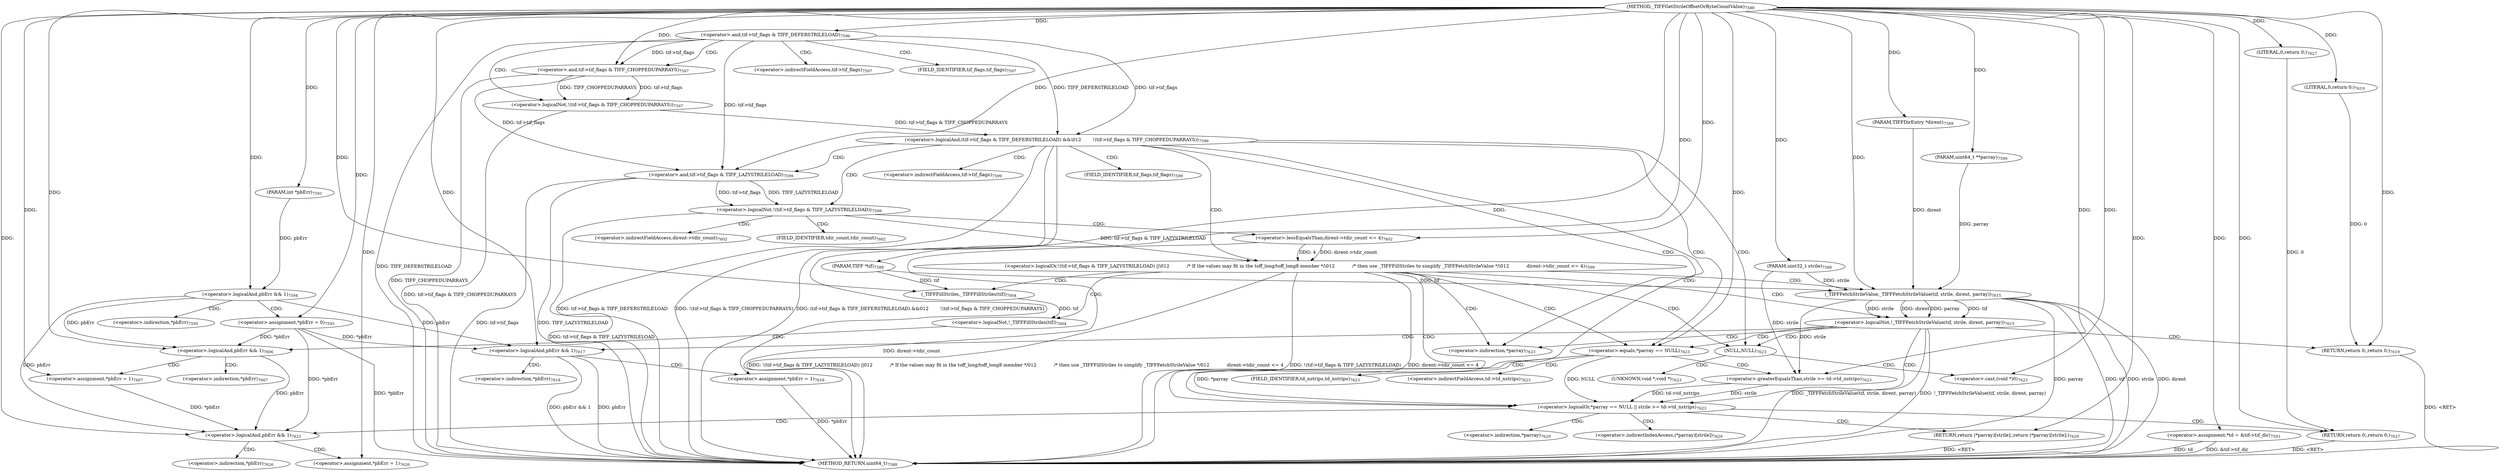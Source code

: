 digraph "_TIFFGetStrileOffsetOrByteCountValue" {  
"98332" [label = <(METHOD,_TIFFGetStrileOffsetOrByteCountValue)<SUB>7588</SUB>> ]
"98450" [label = <(METHOD_RETURN,uint64_t)<SUB>7588</SUB>> ]
"98333" [label = <(PARAM,TIFF *tif)<SUB>7588</SUB>> ]
"98334" [label = <(PARAM,uint32_t strile)<SUB>7588</SUB>> ]
"98335" [label = <(PARAM,TIFFDirEntry *dirent)<SUB>7589</SUB>> ]
"98336" [label = <(PARAM,uint64_t **parray)<SUB>7590</SUB>> ]
"98337" [label = <(PARAM,int *pbErr)<SUB>7591</SUB>> ]
"98340" [label = <(&lt;operator&gt;.assignment,*td = &amp;tif-&gt;tif_dir)<SUB>7593</SUB>> ]
"98445" [label = <(RETURN,return (*parray)[strile];,return (*parray)[strile];)<SUB>7629</SUB>> ]
"98347" [label = <(&lt;operator&gt;.logicalAnd,pbErr &amp;&amp; 1)<SUB>7594</SUB>> ]
"98356" [label = <(&lt;operator&gt;.logicalAnd,(tif-&gt;tif_flags &amp; TIFF_DEFERSTRILELOAD) &amp;&amp;\012        !(tif-&gt;tif_flags &amp; TIFF_CHOPPEDUPARRAYS))<SUB>7596</SUB>> ]
"98419" [label = <(&lt;operator&gt;.logicalOr,*parray == NULL || strile &gt;= td-&gt;td_nstrips)<SUB>7623</SUB>> ]
"98351" [label = <(&lt;operator&gt;.assignment,*pbErr = 0)<SUB>7595</SUB>> ]
"98443" [label = <(RETURN,return 0;,return 0;)<SUB>7627</SUB>> ]
"98357" [label = <(&lt;operator&gt;.and,tif-&gt;tif_flags &amp; TIFF_DEFERSTRILELOAD)<SUB>7596</SUB>> ]
"98362" [label = <(&lt;operator&gt;.logicalNot,!(tif-&gt;tif_flags &amp; TIFF_CHOPPEDUPARRAYS))<SUB>7597</SUB>> ]
"98370" [label = <(&lt;operator&gt;.logicalOr,!(tif-&gt;tif_flags &amp; TIFF_LAZYSTRILELOAD) ||\012            /* If the values may fit in the toff_long/toff_long8 member */\012            /* then use _TIFFFillStriles to simplify _TIFFFetchStrileValue */\012            dirent-&gt;tdir_count &lt;= 4)<SUB>7599</SUB>> ]
"98420" [label = <(&lt;operator&gt;.equals,*parray == NULL)<SUB>7623</SUB>> ]
"98428" [label = <(&lt;operator&gt;.greaterEqualsThan,strile &gt;= td-&gt;td_nstrips)<SUB>7623</SUB>> ]
"98435" [label = <(&lt;operator&gt;.logicalAnd,pbErr &amp;&amp; 1)<SUB>7625</SUB>> ]
"98444" [label = <(LITERAL,0,return 0;)<SUB>7627</SUB>> ]
"98363" [label = <(&lt;operator&gt;.and,tif-&gt;tif_flags &amp; TIFF_CHOPPEDUPARRAYS)<SUB>7597</SUB>> ]
"98439" [label = <(&lt;operator&gt;.assignment,*pbErr = 1)<SUB>7626</SUB>> ]
"98371" [label = <(&lt;operator&gt;.logicalNot,!(tif-&gt;tif_flags &amp; TIFF_LAZYSTRILELOAD))<SUB>7599</SUB>> ]
"98377" [label = <(&lt;operator&gt;.lessEqualsThan,dirent-&gt;tdir_count &lt;= 4)<SUB>7602</SUB>> ]
"98384" [label = <(&lt;operator&gt;.logicalNot,!_TIFFFillStriles(tif))<SUB>7604</SUB>> ]
"98425" [label = <(&lt;operator&gt;.cast,(void *)0)<SUB>7623</SUB>> ]
"98372" [label = <(&lt;operator&gt;.and,tif-&gt;tif_flags &amp; TIFF_LAZYSTRILELOAD)<SUB>7599</SUB>> ]
"98400" [label = <(&lt;operator&gt;.logicalNot,!_TIFFFetchStrileValue(tif, strile, dirent, parray))<SUB>7615</SUB>> ]
"98385" [label = <(_TIFFFillStriles,_TIFFFillStriles(tif))<SUB>7604</SUB>> ]
"98389" [label = <(&lt;operator&gt;.logicalAnd,pbErr &amp;&amp; 1)<SUB>7606</SUB>> ]
"98416" [label = <(RETURN,return 0;,return 0;)<SUB>7619</SUB>> ]
"98393" [label = <(&lt;operator&gt;.assignment,*pbErr = 1)<SUB>7607</SUB>> ]
"98401" [label = <(_TIFFFetchStrileValue,_TIFFFetchStrileValue(tif, strile, dirent, parray))<SUB>7615</SUB>> ]
"98408" [label = <(&lt;operator&gt;.logicalAnd,pbErr &amp;&amp; 1)<SUB>7617</SUB>> ]
"98417" [label = <(LITERAL,0,return 0;)<SUB>7619</SUB>> ]
"98412" [label = <(&lt;operator&gt;.assignment,*pbErr = 1)<SUB>7618</SUB>> ]
"98446" [label = <(&lt;operator&gt;.indirectIndexAccess,(*parray)[strile])<SUB>7629</SUB>> ]
"98447" [label = <(&lt;operator&gt;.indirection,*parray)<SUB>7629</SUB>> ]
"98352" [label = <(&lt;operator&gt;.indirection,*pbErr)<SUB>7595</SUB>> ]
"98421" [label = <(&lt;operator&gt;.indirection,*parray)<SUB>7623</SUB>> ]
"98423" [label = <(NULL,NULL)<SUB>7623</SUB>> ]
"98430" [label = <(&lt;operator&gt;.indirectFieldAccess,td-&gt;td_nstrips)<SUB>7623</SUB>> ]
"98364" [label = <(&lt;operator&gt;.indirectFieldAccess,tif-&gt;tif_flags)<SUB>7597</SUB>> ]
"98432" [label = <(FIELD_IDENTIFIER,td_nstrips,td_nstrips)<SUB>7623</SUB>> ]
"98366" [label = <(FIELD_IDENTIFIER,tif_flags,tif_flags)<SUB>7597</SUB>> ]
"98378" [label = <(&lt;operator&gt;.indirectFieldAccess,dirent-&gt;tdir_count)<SUB>7602</SUB>> ]
"98440" [label = <(&lt;operator&gt;.indirection,*pbErr)<SUB>7626</SUB>> ]
"98373" [label = <(&lt;operator&gt;.indirectFieldAccess,tif-&gt;tif_flags)<SUB>7599</SUB>> ]
"98380" [label = <(FIELD_IDENTIFIER,tdir_count,tdir_count)<SUB>7602</SUB>> ]
"98426" [label = <(UNKNOWN,void *,void *)<SUB>7623</SUB>> ]
"98375" [label = <(FIELD_IDENTIFIER,tif_flags,tif_flags)<SUB>7599</SUB>> ]
"98394" [label = <(&lt;operator&gt;.indirection,*pbErr)<SUB>7607</SUB>> ]
"98413" [label = <(&lt;operator&gt;.indirection,*pbErr)<SUB>7618</SUB>> ]
  "98443" -> "98450"  [ label = "DDG: &lt;RET&gt;"] 
  "98416" -> "98450"  [ label = "DDG: &lt;RET&gt;"] 
  "98445" -> "98450"  [ label = "DDG: &lt;RET&gt;"] 
  "98340" -> "98450"  [ label = "DDG: td"] 
  "98340" -> "98450"  [ label = "DDG: &amp;tif-&gt;tif_dir"] 
  "98351" -> "98450"  [ label = "DDG: *pbErr"] 
  "98356" -> "98450"  [ label = "DDG: tif-&gt;tif_flags &amp; TIFF_DEFERSTRILELOAD"] 
  "98362" -> "98450"  [ label = "DDG: tif-&gt;tif_flags &amp; TIFF_CHOPPEDUPARRAYS"] 
  "98356" -> "98450"  [ label = "DDG: !(tif-&gt;tif_flags &amp; TIFF_CHOPPEDUPARRAYS)"] 
  "98356" -> "98450"  [ label = "DDG: (tif-&gt;tif_flags &amp; TIFF_DEFERSTRILELOAD) &amp;&amp;\012        !(tif-&gt;tif_flags &amp; TIFF_CHOPPEDUPARRAYS)"] 
  "98372" -> "98450"  [ label = "DDG: tif-&gt;tif_flags"] 
  "98371" -> "98450"  [ label = "DDG: tif-&gt;tif_flags &amp; TIFF_LAZYSTRILELOAD"] 
  "98370" -> "98450"  [ label = "DDG: !(tif-&gt;tif_flags &amp; TIFF_LAZYSTRILELOAD)"] 
  "98377" -> "98450"  [ label = "DDG: dirent-&gt;tdir_count"] 
  "98370" -> "98450"  [ label = "DDG: dirent-&gt;tdir_count &lt;= 4"] 
  "98370" -> "98450"  [ label = "DDG: !(tif-&gt;tif_flags &amp; TIFF_LAZYSTRILELOAD) ||\012            /* If the values may fit in the toff_long/toff_long8 member */\012            /* then use _TIFFFillStriles to simplify _TIFFFetchStrileValue */\012            dirent-&gt;tdir_count &lt;= 4"] 
  "98401" -> "98450"  [ label = "DDG: tif"] 
  "98401" -> "98450"  [ label = "DDG: strile"] 
  "98401" -> "98450"  [ label = "DDG: dirent"] 
  "98401" -> "98450"  [ label = "DDG: parray"] 
  "98400" -> "98450"  [ label = "DDG: _TIFFFetchStrileValue(tif, strile, dirent, parray)"] 
  "98400" -> "98450"  [ label = "DDG: !_TIFFFetchStrileValue(tif, strile, dirent, parray)"] 
  "98408" -> "98450"  [ label = "DDG: pbErr"] 
  "98408" -> "98450"  [ label = "DDG: pbErr &amp;&amp; 1"] 
  "98412" -> "98450"  [ label = "DDG: *pbErr"] 
  "98363" -> "98450"  [ label = "DDG: TIFF_CHOPPEDUPARRAYS"] 
  "98357" -> "98450"  [ label = "DDG: TIFF_DEFERSTRILELOAD"] 
  "98372" -> "98450"  [ label = "DDG: TIFF_LAZYSTRILELOAD"] 
  "98332" -> "98333"  [ label = "DDG: "] 
  "98332" -> "98334"  [ label = "DDG: "] 
  "98332" -> "98335"  [ label = "DDG: "] 
  "98332" -> "98336"  [ label = "DDG: "] 
  "98332" -> "98337"  [ label = "DDG: "] 
  "98332" -> "98445"  [ label = "DDG: "] 
  "98332" -> "98340"  [ label = "DDG: "] 
  "98337" -> "98347"  [ label = "DDG: pbErr"] 
  "98332" -> "98347"  [ label = "DDG: "] 
  "98332" -> "98351"  [ label = "DDG: "] 
  "98357" -> "98356"  [ label = "DDG: tif-&gt;tif_flags"] 
  "98357" -> "98356"  [ label = "DDG: TIFF_DEFERSTRILELOAD"] 
  "98362" -> "98356"  [ label = "DDG: tif-&gt;tif_flags &amp; TIFF_CHOPPEDUPARRAYS"] 
  "98420" -> "98419"  [ label = "DDG: *parray"] 
  "98420" -> "98419"  [ label = "DDG: NULL"] 
  "98428" -> "98419"  [ label = "DDG: strile"] 
  "98428" -> "98419"  [ label = "DDG: td-&gt;td_nstrips"] 
  "98444" -> "98443"  [ label = "DDG: 0"] 
  "98332" -> "98443"  [ label = "DDG: "] 
  "98332" -> "98357"  [ label = "DDG: "] 
  "98363" -> "98362"  [ label = "DDG: tif-&gt;tif_flags"] 
  "98363" -> "98362"  [ label = "DDG: TIFF_CHOPPEDUPARRAYS"] 
  "98332" -> "98420"  [ label = "DDG: "] 
  "98401" -> "98428"  [ label = "DDG: strile"] 
  "98334" -> "98428"  [ label = "DDG: strile"] 
  "98332" -> "98428"  [ label = "DDG: "] 
  "98332" -> "98444"  [ label = "DDG: "] 
  "98357" -> "98363"  [ label = "DDG: tif-&gt;tif_flags"] 
  "98332" -> "98363"  [ label = "DDG: "] 
  "98371" -> "98370"  [ label = "DDG: tif-&gt;tif_flags &amp; TIFF_LAZYSTRILELOAD"] 
  "98377" -> "98370"  [ label = "DDG: dirent-&gt;tdir_count"] 
  "98377" -> "98370"  [ label = "DDG: 4"] 
  "98347" -> "98435"  [ label = "DDG: pbErr"] 
  "98351" -> "98435"  [ label = "DDG: *pbErr"] 
  "98389" -> "98435"  [ label = "DDG: pbErr"] 
  "98393" -> "98435"  [ label = "DDG: *pbErr"] 
  "98332" -> "98435"  [ label = "DDG: "] 
  "98332" -> "98439"  [ label = "DDG: "] 
  "98372" -> "98371"  [ label = "DDG: tif-&gt;tif_flags"] 
  "98372" -> "98371"  [ label = "DDG: TIFF_LAZYSTRILELOAD"] 
  "98332" -> "98377"  [ label = "DDG: "] 
  "98332" -> "98425"  [ label = "DDG: "] 
  "98357" -> "98372"  [ label = "DDG: tif-&gt;tif_flags"] 
  "98363" -> "98372"  [ label = "DDG: tif-&gt;tif_flags"] 
  "98332" -> "98372"  [ label = "DDG: "] 
  "98385" -> "98384"  [ label = "DDG: tif"] 
  "98333" -> "98385"  [ label = "DDG: tif"] 
  "98332" -> "98385"  [ label = "DDG: "] 
  "98401" -> "98400"  [ label = "DDG: tif"] 
  "98401" -> "98400"  [ label = "DDG: strile"] 
  "98401" -> "98400"  [ label = "DDG: dirent"] 
  "98401" -> "98400"  [ label = "DDG: parray"] 
  "98417" -> "98416"  [ label = "DDG: 0"] 
  "98332" -> "98416"  [ label = "DDG: "] 
  "98347" -> "98389"  [ label = "DDG: pbErr"] 
  "98351" -> "98389"  [ label = "DDG: *pbErr"] 
  "98332" -> "98389"  [ label = "DDG: "] 
  "98332" -> "98393"  [ label = "DDG: "] 
  "98333" -> "98401"  [ label = "DDG: tif"] 
  "98332" -> "98401"  [ label = "DDG: "] 
  "98334" -> "98401"  [ label = "DDG: strile"] 
  "98335" -> "98401"  [ label = "DDG: dirent"] 
  "98336" -> "98401"  [ label = "DDG: parray"] 
  "98332" -> "98417"  [ label = "DDG: "] 
  "98347" -> "98408"  [ label = "DDG: pbErr"] 
  "98351" -> "98408"  [ label = "DDG: *pbErr"] 
  "98332" -> "98408"  [ label = "DDG: "] 
  "98332" -> "98412"  [ label = "DDG: "] 
  "98347" -> "98351"  [ label = "CDG: "] 
  "98347" -> "98352"  [ label = "CDG: "] 
  "98356" -> "98419"  [ label = "CDG: "] 
  "98356" -> "98375"  [ label = "CDG: "] 
  "98356" -> "98370"  [ label = "CDG: "] 
  "98356" -> "98420"  [ label = "CDG: "] 
  "98356" -> "98373"  [ label = "CDG: "] 
  "98356" -> "98372"  [ label = "CDG: "] 
  "98356" -> "98421"  [ label = "CDG: "] 
  "98356" -> "98371"  [ label = "CDG: "] 
  "98356" -> "98423"  [ label = "CDG: "] 
  "98419" -> "98447"  [ label = "CDG: "] 
  "98419" -> "98435"  [ label = "CDG: "] 
  "98419" -> "98445"  [ label = "CDG: "] 
  "98419" -> "98446"  [ label = "CDG: "] 
  "98419" -> "98443"  [ label = "CDG: "] 
  "98357" -> "98364"  [ label = "CDG: "] 
  "98357" -> "98366"  [ label = "CDG: "] 
  "98357" -> "98363"  [ label = "CDG: "] 
  "98357" -> "98362"  [ label = "CDG: "] 
  "98420" -> "98428"  [ label = "CDG: "] 
  "98420" -> "98432"  [ label = "CDG: "] 
  "98420" -> "98430"  [ label = "CDG: "] 
  "98370" -> "98419"  [ label = "CDG: "] 
  "98370" -> "98420"  [ label = "CDG: "] 
  "98370" -> "98400"  [ label = "CDG: "] 
  "98370" -> "98421"  [ label = "CDG: "] 
  "98370" -> "98401"  [ label = "CDG: "] 
  "98370" -> "98384"  [ label = "CDG: "] 
  "98370" -> "98385"  [ label = "CDG: "] 
  "98370" -> "98423"  [ label = "CDG: "] 
  "98423" -> "98425"  [ label = "CDG: "] 
  "98423" -> "98426"  [ label = "CDG: "] 
  "98435" -> "98439"  [ label = "CDG: "] 
  "98435" -> "98440"  [ label = "CDG: "] 
  "98371" -> "98377"  [ label = "CDG: "] 
  "98371" -> "98378"  [ label = "CDG: "] 
  "98371" -> "98380"  [ label = "CDG: "] 
  "98384" -> "98389"  [ label = "CDG: "] 
  "98400" -> "98419"  [ label = "CDG: "] 
  "98400" -> "98420"  [ label = "CDG: "] 
  "98400" -> "98416"  [ label = "CDG: "] 
  "98400" -> "98408"  [ label = "CDG: "] 
  "98400" -> "98421"  [ label = "CDG: "] 
  "98400" -> "98423"  [ label = "CDG: "] 
  "98389" -> "98394"  [ label = "CDG: "] 
  "98389" -> "98393"  [ label = "CDG: "] 
  "98408" -> "98413"  [ label = "CDG: "] 
  "98408" -> "98412"  [ label = "CDG: "] 
}
